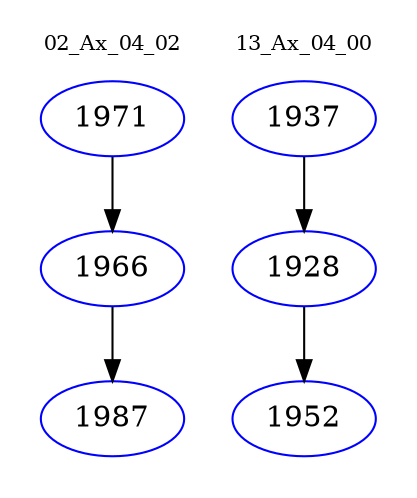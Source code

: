 digraph{
subgraph cluster_0 {
color = white
label = "02_Ax_04_02";
fontsize=10;
T0_1971 [label="1971", color="blue"]
T0_1971 -> T0_1966 [color="black"]
T0_1966 [label="1966", color="blue"]
T0_1966 -> T0_1987 [color="black"]
T0_1987 [label="1987", color="blue"]
}
subgraph cluster_1 {
color = white
label = "13_Ax_04_00";
fontsize=10;
T1_1937 [label="1937", color="blue"]
T1_1937 -> T1_1928 [color="black"]
T1_1928 [label="1928", color="blue"]
T1_1928 -> T1_1952 [color="black"]
T1_1952 [label="1952", color="blue"]
}
}
